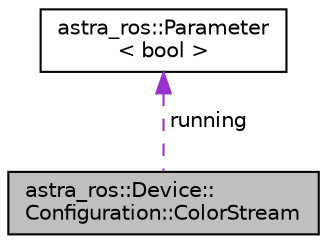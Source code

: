 digraph "astra_ros::Device::Configuration::ColorStream"
{
 // LATEX_PDF_SIZE
  edge [fontname="Helvetica",fontsize="10",labelfontname="Helvetica",labelfontsize="10"];
  node [fontname="Helvetica",fontsize="10",shape=record];
  Node1 [label="astra_ros::Device::\lConfiguration::ColorStream",height=0.2,width=0.4,color="black", fillcolor="grey75", style="filled", fontcolor="black",tooltip=" "];
  Node2 -> Node1 [dir="back",color="darkorchid3",fontsize="10",style="dashed",label=" running" ,fontname="Helvetica"];
  Node2 [label="astra_ros::Parameter\l\< bool \>",height=0.2,width=0.4,color="black", fillcolor="white", style="filled",URL="$classastra__ros_1_1Parameter.html",tooltip=" "];
}

